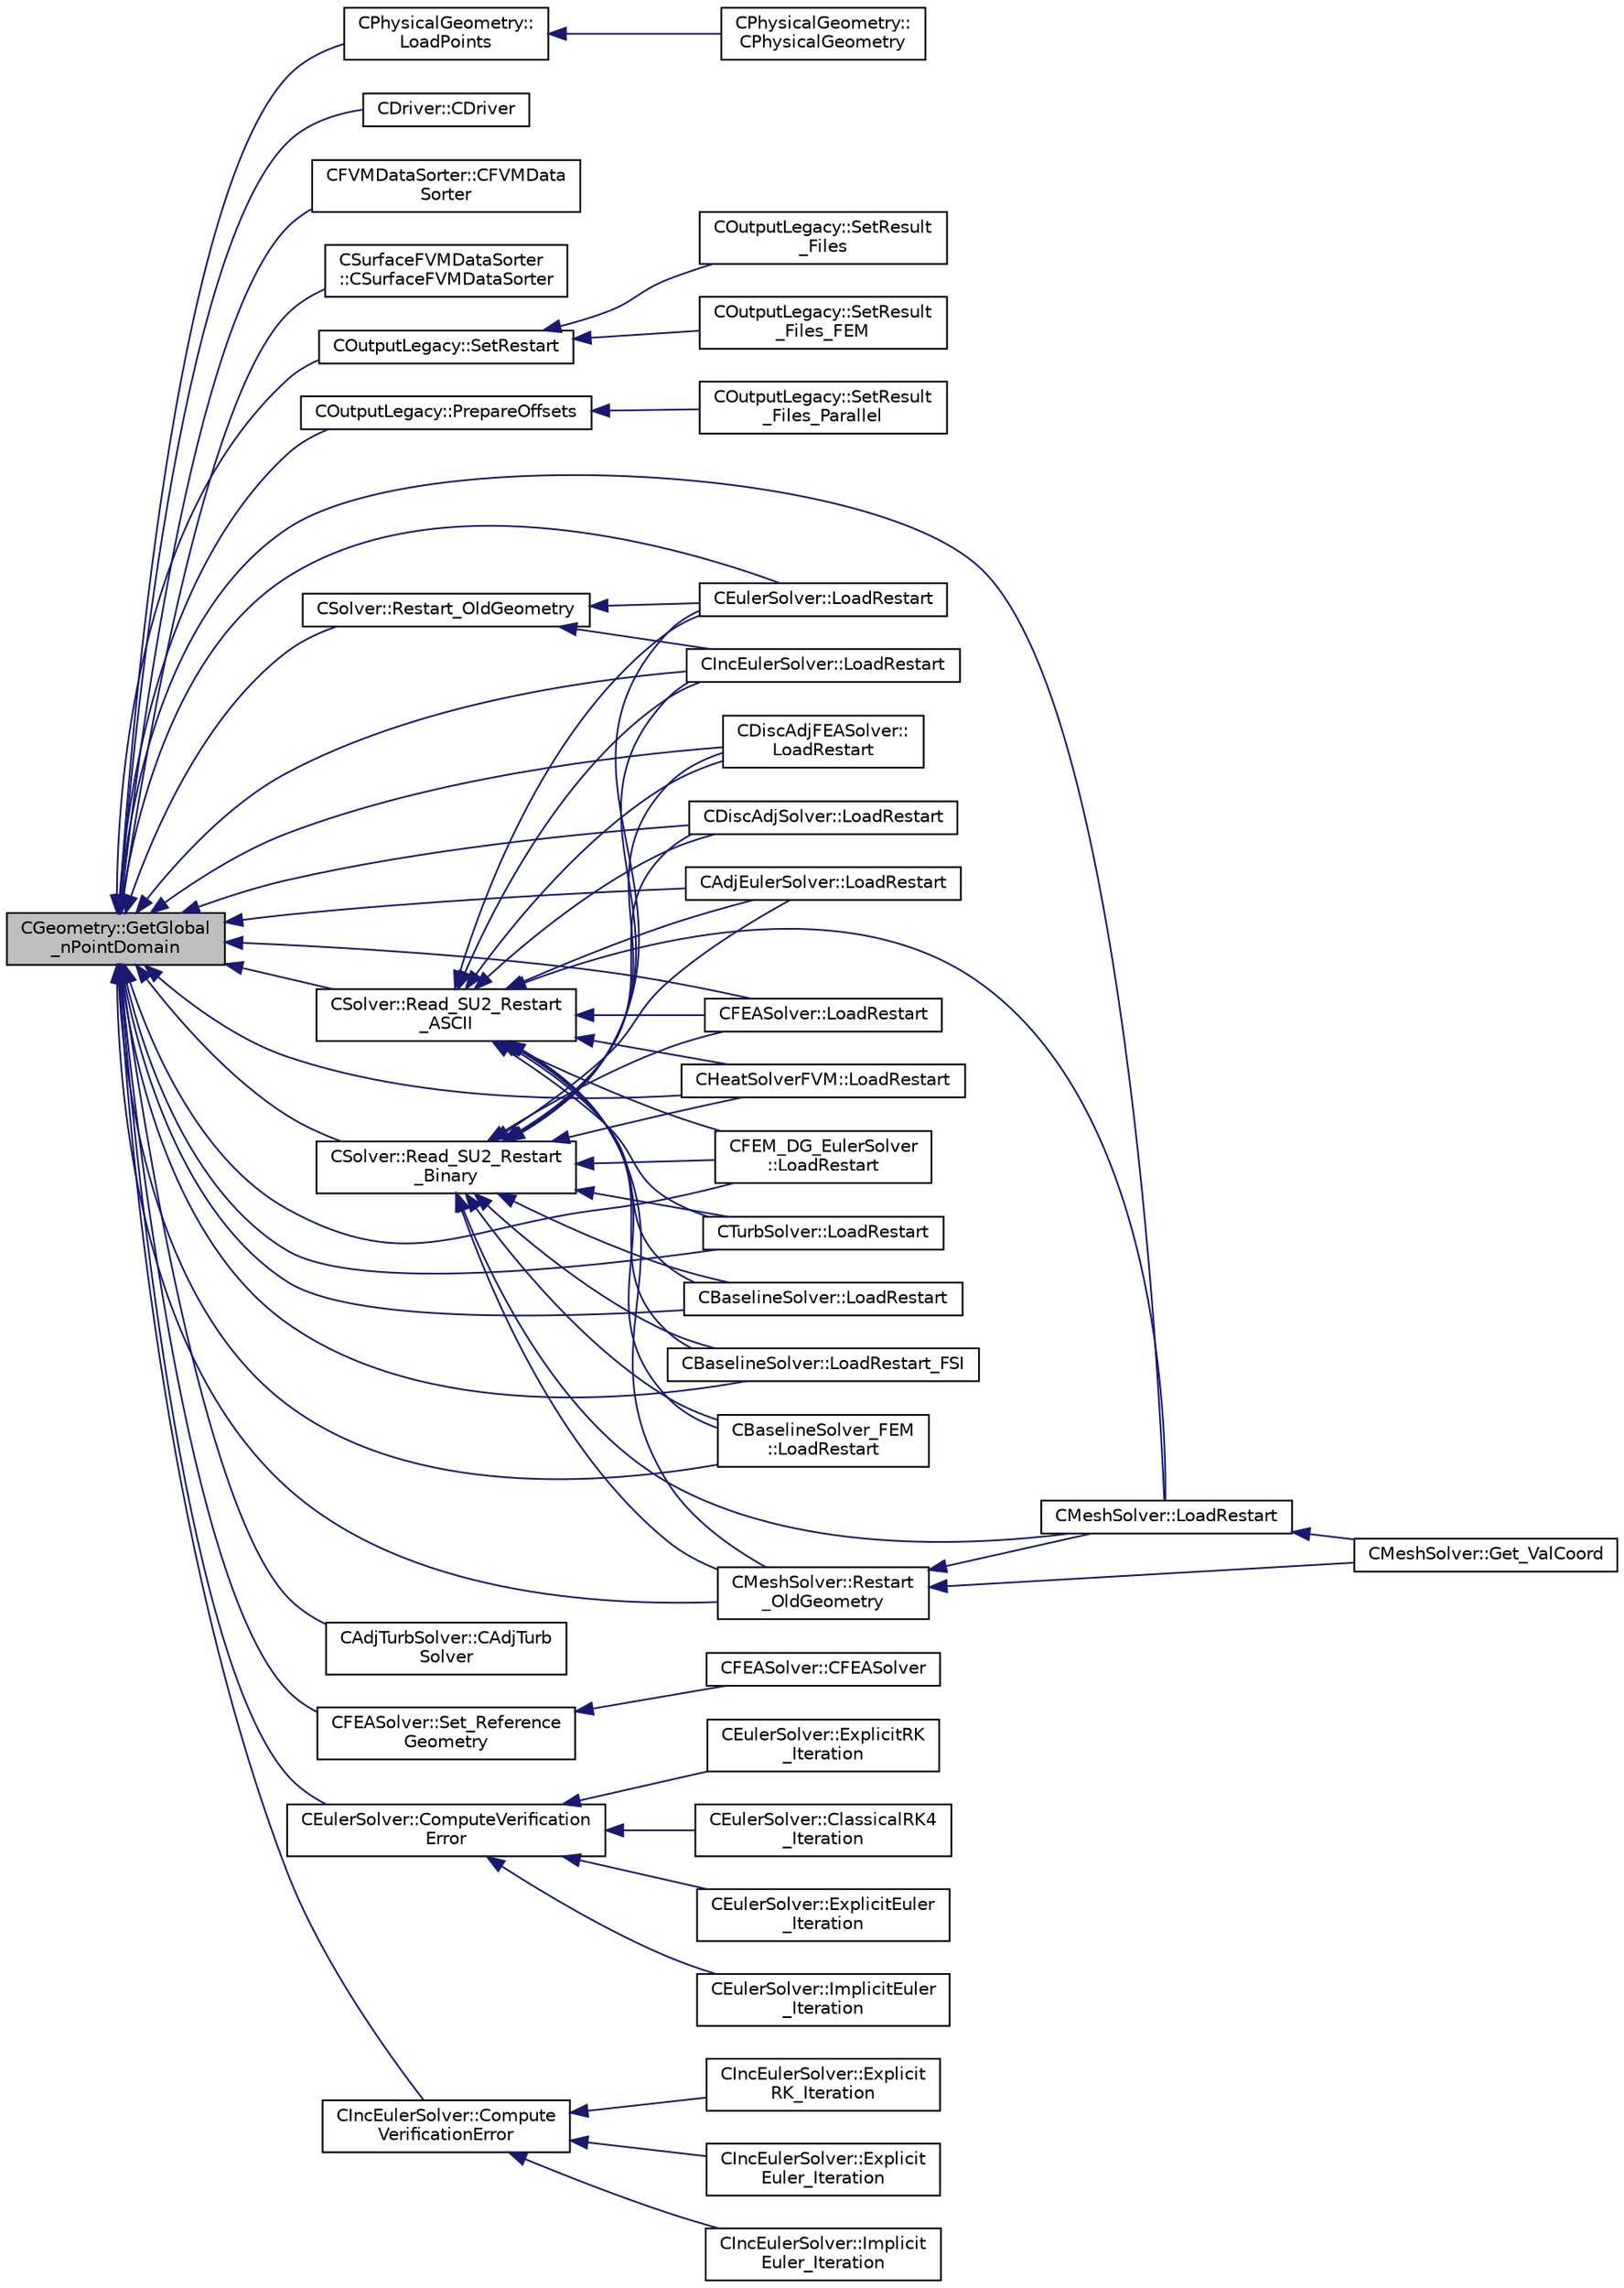 digraph "CGeometry::GetGlobal_nPointDomain"
{
  edge [fontname="Helvetica",fontsize="10",labelfontname="Helvetica",labelfontsize="10"];
  node [fontname="Helvetica",fontsize="10",shape=record];
  rankdir="LR";
  Node515 [label="CGeometry::GetGlobal\l_nPointDomain",height=0.2,width=0.4,color="black", fillcolor="grey75", style="filled", fontcolor="black"];
  Node515 -> Node516 [dir="back",color="midnightblue",fontsize="10",style="solid",fontname="Helvetica"];
  Node516 [label="CPhysicalGeometry::\lLoadPoints",height=0.2,width=0.4,color="black", fillcolor="white", style="filled",URL="$class_c_physical_geometry.html#af0b666209dbd671fdaf3104cbcda5445",tooltip="Load the local grid points after partitioning (owned and ghost) into the geometry class objects..."];
  Node516 -> Node517 [dir="back",color="midnightblue",fontsize="10",style="solid",fontname="Helvetica"];
  Node517 [label="CPhysicalGeometry::\lCPhysicalGeometry",height=0.2,width=0.4,color="black", fillcolor="white", style="filled",URL="$class_c_physical_geometry.html#addad3f466423ba9243a396763d442f9a",tooltip="Accepts a geometry container holding a linearly partitioned grid with coloring performed by ParMETIS..."];
  Node515 -> Node518 [dir="back",color="midnightblue",fontsize="10",style="solid",fontname="Helvetica"];
  Node518 [label="CDriver::CDriver",height=0.2,width=0.4,color="black", fillcolor="white", style="filled",URL="$class_c_driver.html#a3fca4a013a6efa9bbb38fe78a86b5f3d",tooltip="Constructor of the class. "];
  Node515 -> Node519 [dir="back",color="midnightblue",fontsize="10",style="solid",fontname="Helvetica"];
  Node519 [label="CFVMDataSorter::CFVMData\lSorter",height=0.2,width=0.4,color="black", fillcolor="white", style="filled",URL="$class_c_f_v_m_data_sorter.html#a47b4d2d247e04c5aacc8a7231f385eea",tooltip="Constructor. "];
  Node515 -> Node520 [dir="back",color="midnightblue",fontsize="10",style="solid",fontname="Helvetica"];
  Node520 [label="CSurfaceFVMDataSorter\l::CSurfaceFVMDataSorter",height=0.2,width=0.4,color="black", fillcolor="white", style="filled",URL="$class_c_surface_f_v_m_data_sorter.html#a7c08d88d88fd09ccf2fef6f60b67363f",tooltip="Constructor. "];
  Node515 -> Node521 [dir="back",color="midnightblue",fontsize="10",style="solid",fontname="Helvetica"];
  Node521 [label="COutputLegacy::SetRestart",height=0.2,width=0.4,color="black", fillcolor="white", style="filled",URL="$class_c_output_legacy.html#adadfc4d06c13f5fa3d6c9e21688329f4",tooltip="Write a native SU2 restart file. "];
  Node521 -> Node522 [dir="back",color="midnightblue",fontsize="10",style="solid",fontname="Helvetica"];
  Node522 [label="COutputLegacy::SetResult\l_Files",height=0.2,width=0.4,color="black", fillcolor="white", style="filled",URL="$class_c_output_legacy.html#aa817439538e8cf82f82acbfa0bf7e735",tooltip="Writes and organizes the all the output files, except the history one, for serial computations..."];
  Node521 -> Node523 [dir="back",color="midnightblue",fontsize="10",style="solid",fontname="Helvetica"];
  Node523 [label="COutputLegacy::SetResult\l_Files_FEM",height=0.2,width=0.4,color="black", fillcolor="white", style="filled",URL="$class_c_output_legacy.html#a25b90eb5e2bd0f05f92a89f0768f2181",tooltip="Writes and organizes the all the output files, except the history one, for serial computations with t..."];
  Node515 -> Node524 [dir="back",color="midnightblue",fontsize="10",style="solid",fontname="Helvetica"];
  Node524 [label="COutputLegacy::PrepareOffsets",height=0.2,width=0.4,color="black", fillcolor="white", style="filled",URL="$class_c_output_legacy.html#a674c1703e198ac554d4e146be84b5f01",tooltip="Prepare the number of points and offsets for linear partitioning that are needed for output..."];
  Node524 -> Node525 [dir="back",color="midnightblue",fontsize="10",style="solid",fontname="Helvetica"];
  Node525 [label="COutputLegacy::SetResult\l_Files_Parallel",height=0.2,width=0.4,color="black", fillcolor="white", style="filled",URL="$class_c_output_legacy.html#a9e7832982d8237df4df455b027fd203b",tooltip="Writes and organizes the all the output files, except the history one, for parallel computations..."];
  Node515 -> Node526 [dir="back",color="midnightblue",fontsize="10",style="solid",fontname="Helvetica"];
  Node526 [label="CDiscAdjSolver::LoadRestart",height=0.2,width=0.4,color="black", fillcolor="white", style="filled",URL="$class_c_disc_adj_solver.html#ae9b5d31c76381f5d45884642694d9879",tooltip="Load a solution from a restart file. "];
  Node515 -> Node527 [dir="back",color="midnightblue",fontsize="10",style="solid",fontname="Helvetica"];
  Node527 [label="CDiscAdjFEASolver::\lLoadRestart",height=0.2,width=0.4,color="black", fillcolor="white", style="filled",URL="$class_c_disc_adj_f_e_a_solver.html#a21c5685021d084732a1aa3d552cd9043",tooltip="Load a solution from a restart file. "];
  Node515 -> Node528 [dir="back",color="midnightblue",fontsize="10",style="solid",fontname="Helvetica"];
  Node528 [label="CAdjEulerSolver::LoadRestart",height=0.2,width=0.4,color="black", fillcolor="white", style="filled",URL="$class_c_adj_euler_solver.html#acaf1ae2d6c07b492ab1eeca389881731",tooltip="Load a solution from a restart file. "];
  Node515 -> Node529 [dir="back",color="midnightblue",fontsize="10",style="solid",fontname="Helvetica"];
  Node529 [label="CAdjTurbSolver::CAdjTurb\lSolver",height=0.2,width=0.4,color="black", fillcolor="white", style="filled",URL="$class_c_adj_turb_solver.html#a621bdae0b081f25a67425cc037cd90a2"];
  Node515 -> Node530 [dir="back",color="midnightblue",fontsize="10",style="solid",fontname="Helvetica"];
  Node530 [label="CFEASolver::Set_Reference\lGeometry",height=0.2,width=0.4,color="black", fillcolor="white", style="filled",URL="$class_c_f_e_a_solver.html#ae7d8e55f2ec6a53af24eec6d096e9953",tooltip="Set a reference geometry for . "];
  Node530 -> Node531 [dir="back",color="midnightblue",fontsize="10",style="solid",fontname="Helvetica"];
  Node531 [label="CFEASolver::CFEASolver",height=0.2,width=0.4,color="black", fillcolor="white", style="filled",URL="$class_c_f_e_a_solver.html#a1d4c7d17d9c7143d3079fc78fae1599d"];
  Node515 -> Node532 [dir="back",color="midnightblue",fontsize="10",style="solid",fontname="Helvetica"];
  Node532 [label="CFEASolver::LoadRestart",height=0.2,width=0.4,color="black", fillcolor="white", style="filled",URL="$class_c_f_e_a_solver.html#a5f70ded742a6204f439628d029ac294a",tooltip="Load a solution from a restart file. "];
  Node515 -> Node533 [dir="back",color="midnightblue",fontsize="10",style="solid",fontname="Helvetica"];
  Node533 [label="CHeatSolverFVM::LoadRestart",height=0.2,width=0.4,color="black", fillcolor="white", style="filled",URL="$class_c_heat_solver_f_v_m.html#a206fdd2ca3b6c1a050945a07dc38bd80",tooltip="Load a solution from a restart file. "];
  Node515 -> Node534 [dir="back",color="midnightblue",fontsize="10",style="solid",fontname="Helvetica"];
  Node534 [label="CEulerSolver::ComputeVerification\lError",height=0.2,width=0.4,color="black", fillcolor="white", style="filled",URL="$class_c_euler_solver.html#a37498604753b1606c70ff04dddb707b3",tooltip="Compute the global error measures (L2, Linf) for verification cases. "];
  Node534 -> Node535 [dir="back",color="midnightblue",fontsize="10",style="solid",fontname="Helvetica"];
  Node535 [label="CEulerSolver::ExplicitRK\l_Iteration",height=0.2,width=0.4,color="black", fillcolor="white", style="filled",URL="$class_c_euler_solver.html#ac3d1b3a1fee6613906b56a9698bfe680",tooltip="Update the solution using a Runge-Kutta scheme. "];
  Node534 -> Node536 [dir="back",color="midnightblue",fontsize="10",style="solid",fontname="Helvetica"];
  Node536 [label="CEulerSolver::ClassicalRK4\l_Iteration",height=0.2,width=0.4,color="black", fillcolor="white", style="filled",URL="$class_c_euler_solver.html#ad87a9109a645f0ea9e38336d2a6bf196",tooltip="Update the solution using the classical fourth-order Runge-Kutta scheme. "];
  Node534 -> Node537 [dir="back",color="midnightblue",fontsize="10",style="solid",fontname="Helvetica"];
  Node537 [label="CEulerSolver::ExplicitEuler\l_Iteration",height=0.2,width=0.4,color="black", fillcolor="white", style="filled",URL="$class_c_euler_solver.html#a1f798a3f88873d6d634b90f8816eccde",tooltip="Update the solution using the explicit Euler scheme. "];
  Node534 -> Node538 [dir="back",color="midnightblue",fontsize="10",style="solid",fontname="Helvetica"];
  Node538 [label="CEulerSolver::ImplicitEuler\l_Iteration",height=0.2,width=0.4,color="black", fillcolor="white", style="filled",URL="$class_c_euler_solver.html#a4e8277fc44dc97c8d73fbe3347204372",tooltip="Update the solution using an implicit Euler scheme. "];
  Node515 -> Node539 [dir="back",color="midnightblue",fontsize="10",style="solid",fontname="Helvetica"];
  Node539 [label="CEulerSolver::LoadRestart",height=0.2,width=0.4,color="black", fillcolor="white", style="filled",URL="$class_c_euler_solver.html#a463d0854ec9cfb4a277794df9329ebae",tooltip="Load a solution from a restart file. "];
  Node515 -> Node540 [dir="back",color="midnightblue",fontsize="10",style="solid",fontname="Helvetica"];
  Node540 [label="CFEM_DG_EulerSolver\l::LoadRestart",height=0.2,width=0.4,color="black", fillcolor="white", style="filled",URL="$class_c_f_e_m___d_g___euler_solver.html#aa7f0f59d70754d0b2abb8face8f8398d",tooltip="Load a solution from a restart file. "];
  Node515 -> Node541 [dir="back",color="midnightblue",fontsize="10",style="solid",fontname="Helvetica"];
  Node541 [label="CIncEulerSolver::Compute\lVerificationError",height=0.2,width=0.4,color="black", fillcolor="white", style="filled",URL="$class_c_inc_euler_solver.html#abadd4cbdfd6257aedf667081237b232a",tooltip="Compute the global error measures (L2, Linf) for verification cases. "];
  Node541 -> Node542 [dir="back",color="midnightblue",fontsize="10",style="solid",fontname="Helvetica"];
  Node542 [label="CIncEulerSolver::Explicit\lRK_Iteration",height=0.2,width=0.4,color="black", fillcolor="white", style="filled",URL="$class_c_inc_euler_solver.html#a2f6c1370f17da44680c1ff1b6be6c9a1",tooltip="Update the solution using a Runge-Kutta scheme. "];
  Node541 -> Node543 [dir="back",color="midnightblue",fontsize="10",style="solid",fontname="Helvetica"];
  Node543 [label="CIncEulerSolver::Explicit\lEuler_Iteration",height=0.2,width=0.4,color="black", fillcolor="white", style="filled",URL="$class_c_inc_euler_solver.html#a66aac46e83451e30828ad808becb1f73",tooltip="Update the solution using the explicit Euler scheme. "];
  Node541 -> Node544 [dir="back",color="midnightblue",fontsize="10",style="solid",fontname="Helvetica"];
  Node544 [label="CIncEulerSolver::Implicit\lEuler_Iteration",height=0.2,width=0.4,color="black", fillcolor="white", style="filled",URL="$class_c_inc_euler_solver.html#ad84dd4225bb9d158c52b26e2f30f6fa7",tooltip="Update the solution using an implicit Euler scheme. "];
  Node515 -> Node545 [dir="back",color="midnightblue",fontsize="10",style="solid",fontname="Helvetica"];
  Node545 [label="CIncEulerSolver::LoadRestart",height=0.2,width=0.4,color="black", fillcolor="white", style="filled",URL="$class_c_inc_euler_solver.html#aa4c572590c60bbc0f3db269eb55ea12f",tooltip="Load a solution from a restart file. "];
  Node515 -> Node546 [dir="back",color="midnightblue",fontsize="10",style="solid",fontname="Helvetica"];
  Node546 [label="CTurbSolver::LoadRestart",height=0.2,width=0.4,color="black", fillcolor="white", style="filled",URL="$class_c_turb_solver.html#a943c5037261d947714a8767bc77b7103",tooltip="Load a solution from a restart file. "];
  Node515 -> Node547 [dir="back",color="midnightblue",fontsize="10",style="solid",fontname="Helvetica"];
  Node547 [label="CSolver::Restart_OldGeometry",height=0.2,width=0.4,color="black", fillcolor="white", style="filled",URL="$class_c_solver.html#a5a2c57500290322ac02752f98fa1f163",tooltip="Load the geometries at the previous time states n and nM1. "];
  Node547 -> Node539 [dir="back",color="midnightblue",fontsize="10",style="solid",fontname="Helvetica"];
  Node547 -> Node545 [dir="back",color="midnightblue",fontsize="10",style="solid",fontname="Helvetica"];
  Node515 -> Node548 [dir="back",color="midnightblue",fontsize="10",style="solid",fontname="Helvetica"];
  Node548 [label="CSolver::Read_SU2_Restart\l_ASCII",height=0.2,width=0.4,color="black", fillcolor="white", style="filled",URL="$class_c_solver.html#ac5d5660eff53510f678a3aa122130585",tooltip="Read a native SU2 restart file in ASCII format. "];
  Node548 -> Node526 [dir="back",color="midnightblue",fontsize="10",style="solid",fontname="Helvetica"];
  Node548 -> Node527 [dir="back",color="midnightblue",fontsize="10",style="solid",fontname="Helvetica"];
  Node548 -> Node528 [dir="back",color="midnightblue",fontsize="10",style="solid",fontname="Helvetica"];
  Node548 -> Node532 [dir="back",color="midnightblue",fontsize="10",style="solid",fontname="Helvetica"];
  Node548 -> Node533 [dir="back",color="midnightblue",fontsize="10",style="solid",fontname="Helvetica"];
  Node548 -> Node539 [dir="back",color="midnightblue",fontsize="10",style="solid",fontname="Helvetica"];
  Node548 -> Node540 [dir="back",color="midnightblue",fontsize="10",style="solid",fontname="Helvetica"];
  Node548 -> Node545 [dir="back",color="midnightblue",fontsize="10",style="solid",fontname="Helvetica"];
  Node548 -> Node546 [dir="back",color="midnightblue",fontsize="10",style="solid",fontname="Helvetica"];
  Node548 -> Node549 [dir="back",color="midnightblue",fontsize="10",style="solid",fontname="Helvetica"];
  Node549 [label="CBaselineSolver::LoadRestart",height=0.2,width=0.4,color="black", fillcolor="white", style="filled",URL="$class_c_baseline_solver.html#acb5f7a5211dcf8ba4337e9b251024553",tooltip="Load a solution from a restart file. "];
  Node548 -> Node550 [dir="back",color="midnightblue",fontsize="10",style="solid",fontname="Helvetica"];
  Node550 [label="CBaselineSolver::LoadRestart_FSI",height=0.2,width=0.4,color="black", fillcolor="white", style="filled",URL="$class_c_baseline_solver.html#a548bcd96c3163a46e4cdf6a041818d2a",tooltip="Load a FSI solution from a restart file. "];
  Node548 -> Node551 [dir="back",color="midnightblue",fontsize="10",style="solid",fontname="Helvetica"];
  Node551 [label="CBaselineSolver_FEM\l::LoadRestart",height=0.2,width=0.4,color="black", fillcolor="white", style="filled",URL="$class_c_baseline_solver___f_e_m.html#a03cc117d6e9e3a8170d1f02fd8ca1909",tooltip="Load a solution from a restart file. "];
  Node548 -> Node552 [dir="back",color="midnightblue",fontsize="10",style="solid",fontname="Helvetica"];
  Node552 [label="CMeshSolver::LoadRestart",height=0.2,width=0.4,color="black", fillcolor="white", style="filled",URL="$class_c_mesh_solver.html#a158c64de91317d7570e7192493fe0a19",tooltip="Load a solution from a restart file. "];
  Node552 -> Node553 [dir="back",color="midnightblue",fontsize="10",style="solid",fontname="Helvetica"];
  Node553 [label="CMeshSolver::Get_ValCoord",height=0.2,width=0.4,color="black", fillcolor="white", style="filled",URL="$class_c_mesh_solver.html#a91bd5c2365d1a619c804311e0d5550cb",tooltip="Get the value of the reference coordinate to set on the element structure. "];
  Node548 -> Node554 [dir="back",color="midnightblue",fontsize="10",style="solid",fontname="Helvetica"];
  Node554 [label="CMeshSolver::Restart\l_OldGeometry",height=0.2,width=0.4,color="black", fillcolor="white", style="filled",URL="$class_c_mesh_solver.html#a574b9ed9e35690629a7c706e8e0c32e7",tooltip="Load the geometries at the previous time states n and nM1. "];
  Node554 -> Node553 [dir="back",color="midnightblue",fontsize="10",style="solid",fontname="Helvetica"];
  Node554 -> Node552 [dir="back",color="midnightblue",fontsize="10",style="solid",fontname="Helvetica"];
  Node515 -> Node555 [dir="back",color="midnightblue",fontsize="10",style="solid",fontname="Helvetica"];
  Node555 [label="CSolver::Read_SU2_Restart\l_Binary",height=0.2,width=0.4,color="black", fillcolor="white", style="filled",URL="$class_c_solver.html#a7eb29d1b014277fe6fdba3a276acc67d",tooltip="Read a native SU2 restart file in binary format. "];
  Node555 -> Node526 [dir="back",color="midnightblue",fontsize="10",style="solid",fontname="Helvetica"];
  Node555 -> Node527 [dir="back",color="midnightblue",fontsize="10",style="solid",fontname="Helvetica"];
  Node555 -> Node528 [dir="back",color="midnightblue",fontsize="10",style="solid",fontname="Helvetica"];
  Node555 -> Node532 [dir="back",color="midnightblue",fontsize="10",style="solid",fontname="Helvetica"];
  Node555 -> Node533 [dir="back",color="midnightblue",fontsize="10",style="solid",fontname="Helvetica"];
  Node555 -> Node539 [dir="back",color="midnightblue",fontsize="10",style="solid",fontname="Helvetica"];
  Node555 -> Node540 [dir="back",color="midnightblue",fontsize="10",style="solid",fontname="Helvetica"];
  Node555 -> Node545 [dir="back",color="midnightblue",fontsize="10",style="solid",fontname="Helvetica"];
  Node555 -> Node546 [dir="back",color="midnightblue",fontsize="10",style="solid",fontname="Helvetica"];
  Node555 -> Node549 [dir="back",color="midnightblue",fontsize="10",style="solid",fontname="Helvetica"];
  Node555 -> Node550 [dir="back",color="midnightblue",fontsize="10",style="solid",fontname="Helvetica"];
  Node555 -> Node551 [dir="back",color="midnightblue",fontsize="10",style="solid",fontname="Helvetica"];
  Node555 -> Node552 [dir="back",color="midnightblue",fontsize="10",style="solid",fontname="Helvetica"];
  Node555 -> Node554 [dir="back",color="midnightblue",fontsize="10",style="solid",fontname="Helvetica"];
  Node515 -> Node549 [dir="back",color="midnightblue",fontsize="10",style="solid",fontname="Helvetica"];
  Node515 -> Node550 [dir="back",color="midnightblue",fontsize="10",style="solid",fontname="Helvetica"];
  Node515 -> Node551 [dir="back",color="midnightblue",fontsize="10",style="solid",fontname="Helvetica"];
  Node515 -> Node552 [dir="back",color="midnightblue",fontsize="10",style="solid",fontname="Helvetica"];
  Node515 -> Node554 [dir="back",color="midnightblue",fontsize="10",style="solid",fontname="Helvetica"];
}
